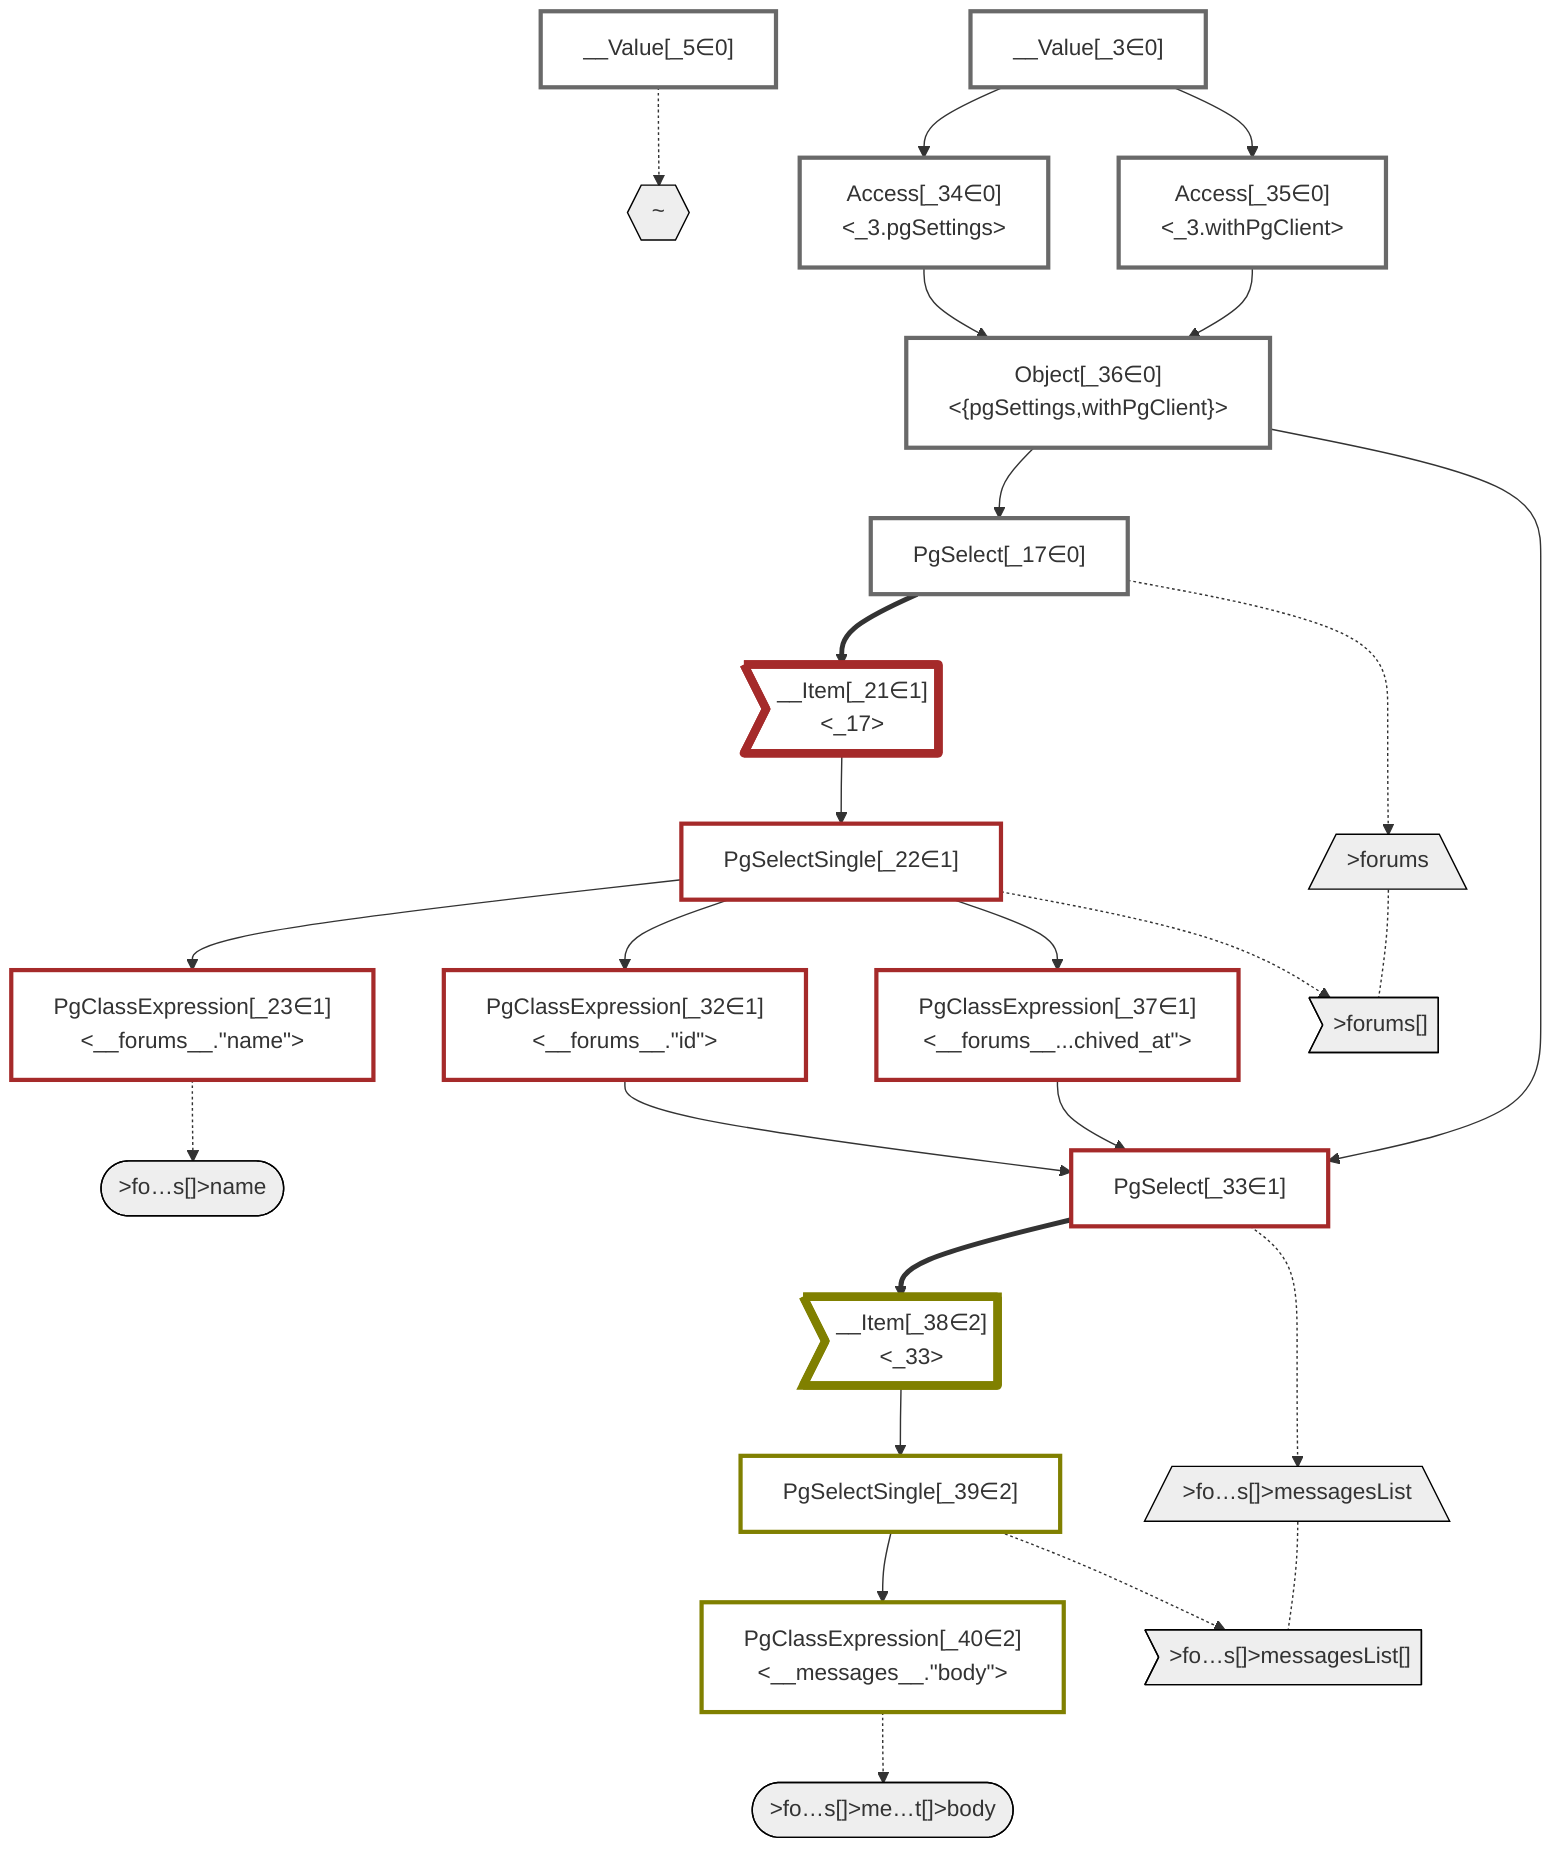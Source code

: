 graph TD
    classDef path fill:#eee,stroke:#000
    classDef plan fill:#fff,stroke-width:3px
    classDef itemplan fill:#fff,stroke-width:6px
    classDef sideeffectplan fill:#f00,stroke-width:6px

    %% subgraph fields
    P1{{"~"}}:::path
    P2[/">forums"\]:::path
    P3>">forums[]"]:::path
    P2 -.- P3
    P4([">fo…s[]>name"]):::path
    %% P3 -.-> P4
    P5[/">fo…s[]>messagesList"\]:::path
    P6>">fo…s[]>messagesList[]"]:::path
    P5 -.- P6
    P7([">fo…s[]>me…t[]>body"]):::path
    %% P6 -.-> P7
    %% P3 -.-> P5
    %% P1 -.-> P2
    %% end

    %% define plans
    __Value_3["__Value[_3∈0]<br /><context>"]:::plan
    __Value_5["__Value[_5∈0]<br /><rootValue>"]:::plan
    PgSelect_17["PgSelect[_17∈0]<br /><forums>"]:::plan
    __Item_21>"__Item[_21∈1]<br /><_17>"]:::itemplan
    PgSelectSingle_22["PgSelectSingle[_22∈1]<br /><forums>"]:::plan
    PgClassExpression_23["PgClassExpression[_23∈1]<br /><__forums__.#quot;name#quot;>"]:::plan
    PgClassExpression_32["PgClassExpression[_32∈1]<br /><__forums__.#quot;id#quot;>"]:::plan
    PgSelect_33["PgSelect[_33∈1]<br /><messages>"]:::plan
    Access_34["Access[_34∈0]<br /><_3.pgSettings>"]:::plan
    Access_35["Access[_35∈0]<br /><_3.withPgClient>"]:::plan
    Object_36["Object[_36∈0]<br /><{pgSettings,withPgClient}>"]:::plan
    PgClassExpression_37["PgClassExpression[_37∈1]<br /><__forums__...chived_at#quot;>"]:::plan
    __Item_38>"__Item[_38∈2]<br /><_33>"]:::itemplan
    PgSelectSingle_39["PgSelectSingle[_39∈2]<br /><messages>"]:::plan
    PgClassExpression_40["PgClassExpression[_40∈2]<br /><__messages__.#quot;body#quot;>"]:::plan

    %% plan dependencies
    Object_36 --> PgSelect_17
    PgSelect_17 ==> __Item_21
    __Item_21 --> PgSelectSingle_22
    PgSelectSingle_22 --> PgClassExpression_23
    PgSelectSingle_22 --> PgClassExpression_32
    Object_36 --> PgSelect_33
    PgClassExpression_32 --> PgSelect_33
    PgClassExpression_37 --> PgSelect_33
    __Value_3 --> Access_34
    __Value_3 --> Access_35
    Access_34 --> Object_36
    Access_35 --> Object_36
    PgSelectSingle_22 --> PgClassExpression_37
    PgSelect_33 ==> __Item_38
    __Item_38 --> PgSelectSingle_39
    PgSelectSingle_39 --> PgClassExpression_40

    %% plan-to-path relationships
    __Value_5 -.-> P1
    PgSelect_17 -.-> P2
    PgSelectSingle_22 -.-> P3
    PgClassExpression_23 -.-> P4
    PgSelect_33 -.-> P5
    PgSelectSingle_39 -.-> P6
    PgClassExpression_40 -.-> P7

    %% allocate buckets
    classDef bucket0 stroke:#696969
    class __Value_3,__Value_5,PgSelect_17,Access_34,Access_35,Object_36 bucket0
    classDef bucket1 stroke:#a52a2a
    class __Item_21,PgSelectSingle_22,PgClassExpression_23,PgClassExpression_32,PgSelect_33,PgClassExpression_37 bucket1
    classDef bucket2 stroke:#808000
    class __Item_38,PgSelectSingle_39,PgClassExpression_40 bucket2